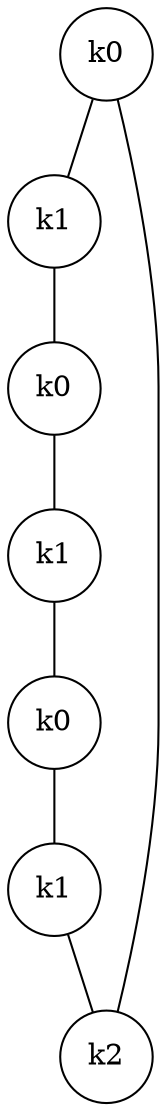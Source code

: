 graph G {
	graph [name=G];
	node [label="\N",
		shape=circle
	];
	1	[label=k0];
	2	[label=k1];
	3	[label=k0];
	4	[label=k1];
	5	[label=k0];
	6	[label=k1];
	7	[label=k2];
	1 -- 2	[key=0];
	1 -- 7	[key=0];
	2 -- 3	[key=0];
	3 -- 4	[key=0];
	4 -- 5	[key=0];
	5 -- 6	[key=0];
	6 -- 7	[key=0];
}
